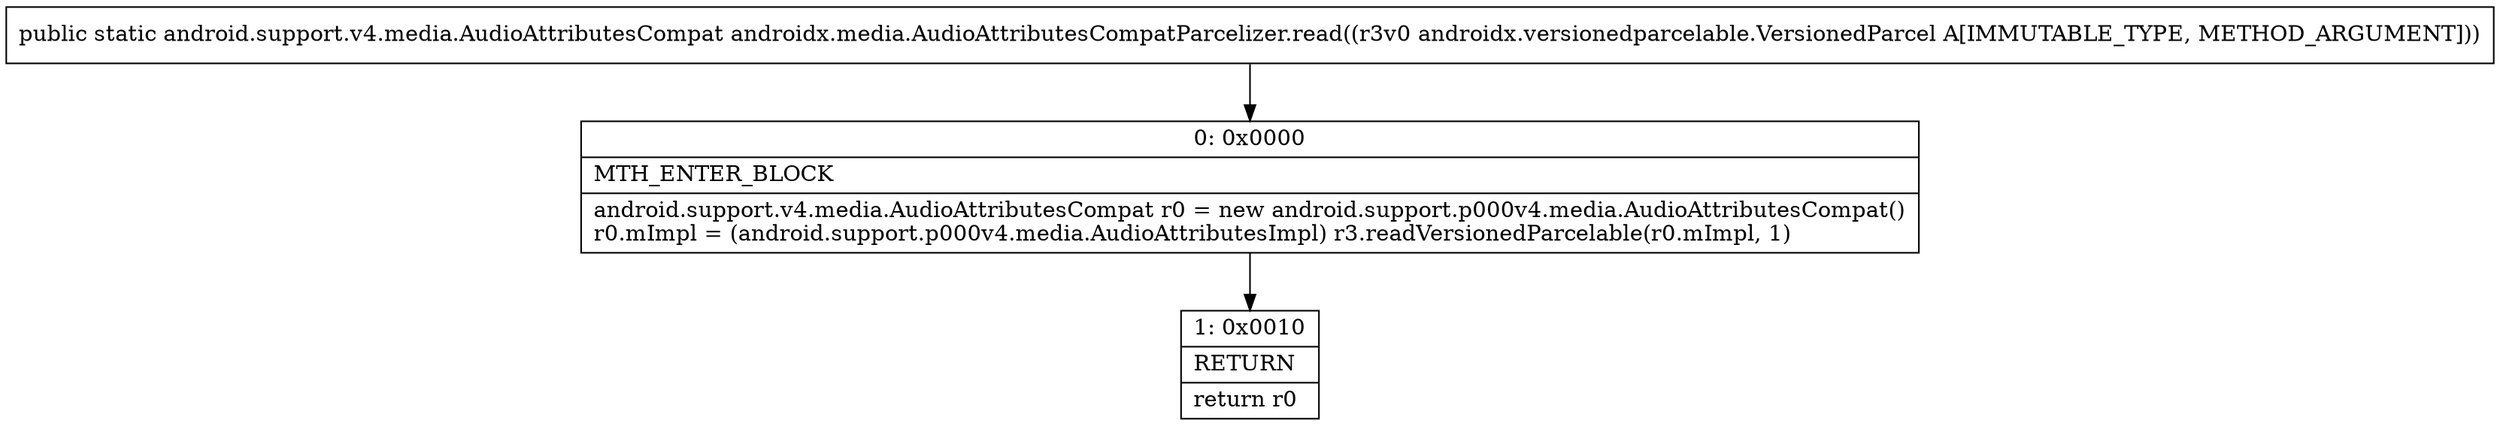digraph "CFG forandroidx.media.AudioAttributesCompatParcelizer.read(Landroidx\/versionedparcelable\/VersionedParcel;)Landroid\/support\/v4\/media\/AudioAttributesCompat;" {
Node_0 [shape=record,label="{0\:\ 0x0000|MTH_ENTER_BLOCK\l|android.support.v4.media.AudioAttributesCompat r0 = new android.support.p000v4.media.AudioAttributesCompat()\lr0.mImpl = (android.support.p000v4.media.AudioAttributesImpl) r3.readVersionedParcelable(r0.mImpl, 1)\l}"];
Node_1 [shape=record,label="{1\:\ 0x0010|RETURN\l|return r0\l}"];
MethodNode[shape=record,label="{public static android.support.v4.media.AudioAttributesCompat androidx.media.AudioAttributesCompatParcelizer.read((r3v0 androidx.versionedparcelable.VersionedParcel A[IMMUTABLE_TYPE, METHOD_ARGUMENT])) }"];
MethodNode -> Node_0;
Node_0 -> Node_1;
}

